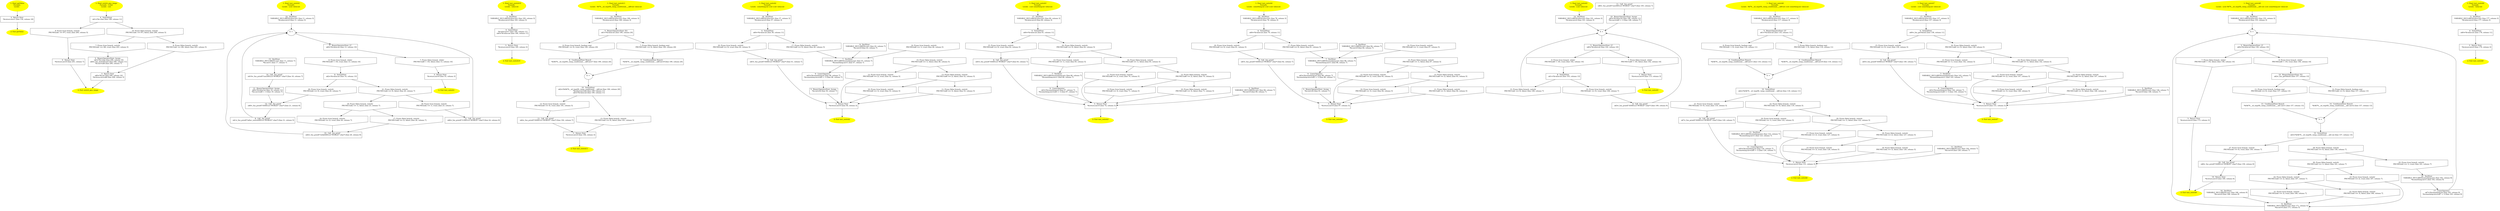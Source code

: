 /* @generated */
digraph cfg {
"getValue.faa0c7b1433b0c97fcdc15fa47c8180f_1" [label="1: Start getValue\nFormals: \nLocals:  \n  " color=yellow style=filled]
	

	 "getValue.faa0c7b1433b0c97fcdc15fa47c8180f_1" -> "getValue.faa0c7b1433b0c97fcdc15fa47c8180f_3" ;
"getValue.faa0c7b1433b0c97fcdc15fa47c8180f_2" [label="2: Exit getValue \n  " color=yellow style=filled]
	

"getValue.faa0c7b1433b0c97fcdc15fa47c8180f_3" [label="3:  Return Stmt \n   *&return:int=1 [line 134, column 18]\n " shape="box"]
	

	 "getValue.faa0c7b1433b0c97fcdc15fa47c8180f_3" -> "getValue.faa0c7b1433b0c97fcdc15fa47c8180f_2" ;
"switch_gnu_range.fe09b2428ff32c71bce6cc22d05f5102_1" [label="1: Start switch_gnu_range\nFormals:  c:char\nLocals:  i:int \n  " color=yellow style=filled]
	

	 "switch_gnu_range.fe09b2428ff32c71bce6cc22d05f5102_1" -> "switch_gnu_range.fe09b2428ff32c71bce6cc22d05f5102_4" ;
"switch_gnu_range.fe09b2428ff32c71bce6cc22d05f5102_2" [label="2: Exit switch_gnu_range \n  " color=yellow style=filled]
	

"switch_gnu_range.fe09b2428ff32c71bce6cc22d05f5102_3" [label="3:  Return Stmt \n   n$0=*&i:int [line 209, column 10]\n  *&return:int=n$0 [line 209, column 3]\n " shape="box"]
	

	 "switch_gnu_range.fe09b2428ff32c71bce6cc22d05f5102_3" -> "switch_gnu_range.fe09b2428ff32c71bce6cc22d05f5102_2" ;
"switch_gnu_range.fe09b2428ff32c71bce6cc22d05f5102_4" [label="4:  SwitchStmt \n   n$1=*&c:char [line 199, column 11]\n " shape="box"]
	

	 "switch_gnu_range.fe09b2428ff32c71bce6cc22d05f5102_4" -> "switch_gnu_range.fe09b2428ff32c71bce6cc22d05f5102_9" ;
	 "switch_gnu_range.fe09b2428ff32c71bce6cc22d05f5102_4" -> "switch_gnu_range.fe09b2428ff32c71bce6cc22d05f5102_10" ;
"switch_gnu_range.fe09b2428ff32c71bce6cc22d05f5102_5" [label="5:  BinaryOperatorStmt: Assign \n   n$3=*&c:char [line 206, column 16]\n  n$4=_fun_atoi(n$3:int) [line 206, column 11]\n  *&i:int=n$4 [line 206, column 7]\n " shape="box"]
	

	 "switch_gnu_range.fe09b2428ff32c71bce6cc22d05f5102_5" -> "switch_gnu_range.fe09b2428ff32c71bce6cc22d05f5102_3" ;
"switch_gnu_range.fe09b2428ff32c71bce6cc22d05f5102_6" [label="6:  Return Stmt \n   *&return:int=0 [line 201, column 7]\n " shape="box"]
	

	 "switch_gnu_range.fe09b2428ff32c71bce6cc22d05f5102_6" -> "switch_gnu_range.fe09b2428ff32c71bce6cc22d05f5102_2" ;
"switch_gnu_range.fe09b2428ff32c71bce6cc22d05f5102_7" [label="7: Prune (true branch, switch) \n   PRUNE((n$1 == 48), true); [line 203, column 5]\n " shape="invhouse"]
	

	 "switch_gnu_range.fe09b2428ff32c71bce6cc22d05f5102_7" -> "switch_gnu_range.fe09b2428ff32c71bce6cc22d05f5102_5" ;
"switch_gnu_range.fe09b2428ff32c71bce6cc22d05f5102_8" [label="8: Prune (false branch, switch) \n   PRUNE(!(n$1 == 48), false); [line 203, column 5]\n " shape="invhouse"]
	

	 "switch_gnu_range.fe09b2428ff32c71bce6cc22d05f5102_8" -> "switch_gnu_range.fe09b2428ff32c71bce6cc22d05f5102_3" ;
"switch_gnu_range.fe09b2428ff32c71bce6cc22d05f5102_9" [label="9: Prune (true branch, switch) \n   PRUNE((n$1 == 97), true); [line 200, column 5]\n " shape="invhouse"]
	

	 "switch_gnu_range.fe09b2428ff32c71bce6cc22d05f5102_9" -> "switch_gnu_range.fe09b2428ff32c71bce6cc22d05f5102_6" ;
"switch_gnu_range.fe09b2428ff32c71bce6cc22d05f5102_10" [label="10: Prune (false branch, switch) \n   PRUNE(!(n$1 == 97), false); [line 200, column 5]\n " shape="invhouse"]
	

	 "switch_gnu_range.fe09b2428ff32c71bce6cc22d05f5102_10" -> "switch_gnu_range.fe09b2428ff32c71bce6cc22d05f5102_7" ;
	 "switch_gnu_range.fe09b2428ff32c71bce6cc22d05f5102_10" -> "switch_gnu_range.fe09b2428ff32c71bce6cc22d05f5102_8" ;
"test_switch1.7c92c7e14d1a0ee28a9ab29b22df5d3f_1" [label="1: Start test_switch1\nFormals: \nLocals:  x:int value:int \n  " color=yellow style=filled]
	

	 "test_switch1.7c92c7e14d1a0ee28a9ab29b22df5d3f_1" -> "test_switch1.7c92c7e14d1a0ee28a9ab29b22df5d3f_22" ;
"test_switch1.7c92c7e14d1a0ee28a9ab29b22df5d3f_2" [label="2: Exit test_switch1 \n  " color=yellow style=filled]
	

"test_switch1.7c92c7e14d1a0ee28a9ab29b22df5d3f_3" [label="3:  Return Stmt \n   *&return:int=0 [line 33, column 3]\n " shape="box"]
	

	 "test_switch1.7c92c7e14d1a0ee28a9ab29b22df5d3f_3" -> "test_switch1.7c92c7e14d1a0ee28a9ab29b22df5d3f_2" ;
"test_switch1.7c92c7e14d1a0ee28a9ab29b22df5d3f_4" [label="4: + \n  " ]
	

	 "test_switch1.7c92c7e14d1a0ee28a9ab29b22df5d3f_4" -> "test_switch1.7c92c7e14d1a0ee28a9ab29b22df5d3f_5" ;
"test_switch1.7c92c7e14d1a0ee28a9ab29b22df5d3f_5" [label="5:  BinaryOperatorStmt: LT \n   n$0=*&value:int [line 13, column 10]\n " shape="box"]
	

	 "test_switch1.7c92c7e14d1a0ee28a9ab29b22df5d3f_5" -> "test_switch1.7c92c7e14d1a0ee28a9ab29b22df5d3f_6" ;
	 "test_switch1.7c92c7e14d1a0ee28a9ab29b22df5d3f_5" -> "test_switch1.7c92c7e14d1a0ee28a9ab29b22df5d3f_7" ;
"test_switch1.7c92c7e14d1a0ee28a9ab29b22df5d3f_6" [label="6: Prune (true branch, while) \n   PRUNE((n$0 < 10), true); [line 13, column 10]\n " shape="invhouse"]
	

	 "test_switch1.7c92c7e14d1a0ee28a9ab29b22df5d3f_6" -> "test_switch1.7c92c7e14d1a0ee28a9ab29b22df5d3f_9" ;
"test_switch1.7c92c7e14d1a0ee28a9ab29b22df5d3f_7" [label="7: Prune (false branch, while) \n   PRUNE(!(n$0 < 10), false); [line 13, column 10]\n " shape="invhouse"]
	

	 "test_switch1.7c92c7e14d1a0ee28a9ab29b22df5d3f_7" -> "test_switch1.7c92c7e14d1a0ee28a9ab29b22df5d3f_3" ;
"test_switch1.7c92c7e14d1a0ee28a9ab29b22df5d3f_8" [label="8:  Call _fun_printf \n   n$1=_fun_printf(\"(after_switch)HELLO WORLD!\":char*) [line 31, column 5]\n " shape="box"]
	

	 "test_switch1.7c92c7e14d1a0ee28a9ab29b22df5d3f_8" -> "test_switch1.7c92c7e14d1a0ee28a9ab29b22df5d3f_4" ;
"test_switch1.7c92c7e14d1a0ee28a9ab29b22df5d3f_9" [label="9:  SwitchStmt \n   n$2=*&value:int [line 14, column 13]\n " shape="box"]
	

	 "test_switch1.7c92c7e14d1a0ee28a9ab29b22df5d3f_9" -> "test_switch1.7c92c7e14d1a0ee28a9ab29b22df5d3f_20" ;
	 "test_switch1.7c92c7e14d1a0ee28a9ab29b22df5d3f_9" -> "test_switch1.7c92c7e14d1a0ee28a9ab29b22df5d3f_21" ;
"test_switch1.7c92c7e14d1a0ee28a9ab29b22df5d3f_10" [label="10:  Call _fun_printf \n   n$4=_fun_printf(\"(2/def)HELLO WORLD!\":char*) [line 28, column 9]\n " shape="box"]
	

	 "test_switch1.7c92c7e14d1a0ee28a9ab29b22df5d3f_10" -> "test_switch1.7c92c7e14d1a0ee28a9ab29b22df5d3f_4" ;
"test_switch1.7c92c7e14d1a0ee28a9ab29b22df5d3f_11" [label="11:  Call _fun_printf \n   n$6=_fun_printf(\"(1)HELLO WORLD!\":char*) [line 24, column 9]\n " shape="box"]
	

	 "test_switch1.7c92c7e14d1a0ee28a9ab29b22df5d3f_11" -> "test_switch1.7c92c7e14d1a0ee28a9ab29b22df5d3f_4" ;
"test_switch1.7c92c7e14d1a0ee28a9ab29b22df5d3f_12" [label="12:  Call _fun_printf \n   n$8=_fun_printf(\"(0)HELLO WORLD!\":char*) [line 21, column 9]\n " shape="box"]
	

	 "test_switch1.7c92c7e14d1a0ee28a9ab29b22df5d3f_12" -> "test_switch1.7c92c7e14d1a0ee28a9ab29b22df5d3f_8" ;
"test_switch1.7c92c7e14d1a0ee28a9ab29b22df5d3f_13" [label="13:  BinaryOperatorStmt: Assign \n   n$9=*&value:int [line 19, column 11]\n  *&x:int=(n$9 + 1) [line 19, column 7]\n " shape="box"]
	

	 "test_switch1.7c92c7e14d1a0ee28a9ab29b22df5d3f_13" -> "test_switch1.7c92c7e14d1a0ee28a9ab29b22df5d3f_12" ;
"test_switch1.7c92c7e14d1a0ee28a9ab29b22df5d3f_14" [label="14:  Call _fun_printf \n   n$10=_fun_printf(\"(out)HELLO WORLD!\":char*) [line 18, column 7]\n " shape="box"]
	

	 "test_switch1.7c92c7e14d1a0ee28a9ab29b22df5d3f_14" -> "test_switch1.7c92c7e14d1a0ee28a9ab29b22df5d3f_13" ;
"test_switch1.7c92c7e14d1a0ee28a9ab29b22df5d3f_15" [label="15:  DeclStmt \n   VARIABLE_DECLARED(x:int); [line 17, column 7]\n  *&x:int=1 [line 17, column 7]\n " shape="box"]
	

	 "test_switch1.7c92c7e14d1a0ee28a9ab29b22df5d3f_15" -> "test_switch1.7c92c7e14d1a0ee28a9ab29b22df5d3f_14" ;
"test_switch1.7c92c7e14d1a0ee28a9ab29b22df5d3f_16" [label="16: Prune (true branch, switch) \n   PRUNE((n$2 == 2), true); [line 26, column 7]\n " shape="invhouse"]
	

	 "test_switch1.7c92c7e14d1a0ee28a9ab29b22df5d3f_16" -> "test_switch1.7c92c7e14d1a0ee28a9ab29b22df5d3f_10" ;
"test_switch1.7c92c7e14d1a0ee28a9ab29b22df5d3f_17" [label="17: Prune (false branch, switch) \n   PRUNE(!(n$2 == 2), false); [line 26, column 7]\n " shape="invhouse"]
	

	 "test_switch1.7c92c7e14d1a0ee28a9ab29b22df5d3f_17" -> "test_switch1.7c92c7e14d1a0ee28a9ab29b22df5d3f_10" ;
"test_switch1.7c92c7e14d1a0ee28a9ab29b22df5d3f_18" [label="18: Prune (true branch, switch) \n   PRUNE((n$2 == 1), true); [line 23, column 7]\n " shape="invhouse"]
	

	 "test_switch1.7c92c7e14d1a0ee28a9ab29b22df5d3f_18" -> "test_switch1.7c92c7e14d1a0ee28a9ab29b22df5d3f_11" ;
"test_switch1.7c92c7e14d1a0ee28a9ab29b22df5d3f_19" [label="19: Prune (false branch, switch) \n   PRUNE(!(n$2 == 1), false); [line 23, column 7]\n " shape="invhouse"]
	

	 "test_switch1.7c92c7e14d1a0ee28a9ab29b22df5d3f_19" -> "test_switch1.7c92c7e14d1a0ee28a9ab29b22df5d3f_16" ;
	 "test_switch1.7c92c7e14d1a0ee28a9ab29b22df5d3f_19" -> "test_switch1.7c92c7e14d1a0ee28a9ab29b22df5d3f_17" ;
"test_switch1.7c92c7e14d1a0ee28a9ab29b22df5d3f_20" [label="20: Prune (true branch, switch) \n   PRUNE((n$2 == 0), true); [line 20, column 7]\n " shape="invhouse"]
	

	 "test_switch1.7c92c7e14d1a0ee28a9ab29b22df5d3f_20" -> "test_switch1.7c92c7e14d1a0ee28a9ab29b22df5d3f_12" ;
"test_switch1.7c92c7e14d1a0ee28a9ab29b22df5d3f_21" [label="21: Prune (false branch, switch) \n   PRUNE(!(n$2 == 0), false); [line 20, column 7]\n " shape="invhouse"]
	

	 "test_switch1.7c92c7e14d1a0ee28a9ab29b22df5d3f_21" -> "test_switch1.7c92c7e14d1a0ee28a9ab29b22df5d3f_18" ;
	 "test_switch1.7c92c7e14d1a0ee28a9ab29b22df5d3f_21" -> "test_switch1.7c92c7e14d1a0ee28a9ab29b22df5d3f_19" ;
"test_switch1.7c92c7e14d1a0ee28a9ab29b22df5d3f_22" [label="22:  DeclStmt \n   VARIABLE_DECLARED(value:int); [line 11, column 3]\n  *&value:int=0 [line 11, column 3]\n " shape="box"]
	

	 "test_switch1.7c92c7e14d1a0ee28a9ab29b22df5d3f_22" -> "test_switch1.7c92c7e14d1a0ee28a9ab29b22df5d3f_4" ;
"test_switch10.8a4170d3888102a2491712a5ad55ad8d_1" [label="1: Start test_switch10\nFormals: \nLocals:  value:int \n  " color=yellow style=filled]
	

	 "test_switch10.8a4170d3888102a2491712a5ad55ad8d_1" -> "test_switch10.8a4170d3888102a2491712a5ad55ad8d_5" ;
"test_switch10.8a4170d3888102a2491712a5ad55ad8d_2" [label="2: Exit test_switch10 \n  " color=yellow style=filled]
	

"test_switch10.8a4170d3888102a2491712a5ad55ad8d_3" [label="3:  Return Stmt \n   *&return:int=0 [line 185, column 3]\n " shape="box"]
	

	 "test_switch10.8a4170d3888102a2491712a5ad55ad8d_3" -> "test_switch10.8a4170d3888102a2491712a5ad55ad8d_2" ;
"test_switch10.8a4170d3888102a2491712a5ad55ad8d_4" [label="4:  SwitchStmt \n   *&value:int=7 [line 184, column 11]\n  n$0=*&value:int [line 184, column 11]\n " shape="box"]
	

	 "test_switch10.8a4170d3888102a2491712a5ad55ad8d_4" -> "test_switch10.8a4170d3888102a2491712a5ad55ad8d_3" ;
"test_switch10.8a4170d3888102a2491712a5ad55ad8d_5" [label="5:  DeclStmt \n   VARIABLE_DECLARED(value:int); [line 183, column 3]\n  *&value:int=0 [line 183, column 3]\n " shape="box"]
	

	 "test_switch10.8a4170d3888102a2491712a5ad55ad8d_5" -> "test_switch10.8a4170d3888102a2491712a5ad55ad8d_4" ;
"test_switch11.a1a6d859e414d268a57ed2a2bb6f8a8e_1" [label="1: Start test_switch11\nFormals: \nLocals:  0$?%__sil_tmpSIL_temp_conditional___n$0:int value:int \n  " color=yellow style=filled]
	

	 "test_switch11.a1a6d859e414d268a57ed2a2bb6f8a8e_1" -> "test_switch11.a1a6d859e414d268a57ed2a2bb6f8a8e_14" ;
"test_switch11.a1a6d859e414d268a57ed2a2bb6f8a8e_2" [label="2: Exit test_switch11 \n  " color=yellow style=filled]
	

"test_switch11.a1a6d859e414d268a57ed2a2bb6f8a8e_3" [label="3:  Return Stmt \n   *&return:int=0 [line 194, column 3]\n " shape="box"]
	

	 "test_switch11.a1a6d859e414d268a57ed2a2bb6f8a8e_3" -> "test_switch11.a1a6d859e414d268a57ed2a2bb6f8a8e_2" ;
"test_switch11.a1a6d859e414d268a57ed2a2bb6f8a8e_4" [label="4: + \n  " ]
	

	 "test_switch11.a1a6d859e414d268a57ed2a2bb6f8a8e_4" -> "test_switch11.a1a6d859e414d268a57ed2a2bb6f8a8e_10" ;
"test_switch11.a1a6d859e414d268a57ed2a2bb6f8a8e_5" [label="5:  BinaryOperatorStmt: EQ \n   n$1=*&value:int [line 190, column 20]\n " shape="box"]
	

	 "test_switch11.a1a6d859e414d268a57ed2a2bb6f8a8e_5" -> "test_switch11.a1a6d859e414d268a57ed2a2bb6f8a8e_6" ;
	 "test_switch11.a1a6d859e414d268a57ed2a2bb6f8a8e_5" -> "test_switch11.a1a6d859e414d268a57ed2a2bb6f8a8e_7" ;
"test_switch11.a1a6d859e414d268a57ed2a2bb6f8a8e_6" [label="6: Prune (true branch, boolean exp) \n   PRUNE((n$1 == 0), true); [line 190, column 20]\n " shape="invhouse"]
	

	 "test_switch11.a1a6d859e414d268a57ed2a2bb6f8a8e_6" -> "test_switch11.a1a6d859e414d268a57ed2a2bb6f8a8e_8" ;
"test_switch11.a1a6d859e414d268a57ed2a2bb6f8a8e_7" [label="7: Prune (false branch, boolean exp) \n   PRUNE(!(n$1 == 0), false); [line 190, column 20]\n " shape="invhouse"]
	

	 "test_switch11.a1a6d859e414d268a57ed2a2bb6f8a8e_7" -> "test_switch11.a1a6d859e414d268a57ed2a2bb6f8a8e_9" ;
"test_switch11.a1a6d859e414d268a57ed2a2bb6f8a8e_8" [label="8:  ConditionalStmt Branch \n   *&0$?%__sil_tmpSIL_temp_conditional___n$0:int=7 [line 190, column 20]\n " shape="box"]
	

	 "test_switch11.a1a6d859e414d268a57ed2a2bb6f8a8e_8" -> "test_switch11.a1a6d859e414d268a57ed2a2bb6f8a8e_4" ;
"test_switch11.a1a6d859e414d268a57ed2a2bb6f8a8e_9" [label="9:  ConditionalStmt Branch \n   *&0$?%__sil_tmpSIL_temp_conditional___n$0:int=9 [line 190, column 20]\n " shape="box"]
	

	 "test_switch11.a1a6d859e414d268a57ed2a2bb6f8a8e_9" -> "test_switch11.a1a6d859e414d268a57ed2a2bb6f8a8e_4" ;
"test_switch11.a1a6d859e414d268a57ed2a2bb6f8a8e_10" [label="10:  SwitchStmt \n   n$2=*&0$?%__sil_tmpSIL_temp_conditional___n$0:int [line 190, column 20]\n  *&value:int=n$2 [line 190, column 11]\n  n$3=*&value:int [line 190, column 11]\n " shape="box"]
	

	 "test_switch11.a1a6d859e414d268a57ed2a2bb6f8a8e_10" -> "test_switch11.a1a6d859e414d268a57ed2a2bb6f8a8e_12" ;
	 "test_switch11.a1a6d859e414d268a57ed2a2bb6f8a8e_10" -> "test_switch11.a1a6d859e414d268a57ed2a2bb6f8a8e_13" ;
"test_switch11.a1a6d859e414d268a57ed2a2bb6f8a8e_11" [label="11:  Call _fun_printf \n   n$4=_fun_printf(\"(0)HELLO WORLD!\":char*) [line 192, column 7]\n " shape="box"]
	

	 "test_switch11.a1a6d859e414d268a57ed2a2bb6f8a8e_11" -> "test_switch11.a1a6d859e414d268a57ed2a2bb6f8a8e_3" ;
"test_switch11.a1a6d859e414d268a57ed2a2bb6f8a8e_12" [label="12: Prune (true branch, switch) \n   PRUNE((n$3 == 0), true); [line 191, column 5]\n " shape="invhouse"]
	

	 "test_switch11.a1a6d859e414d268a57ed2a2bb6f8a8e_12" -> "test_switch11.a1a6d859e414d268a57ed2a2bb6f8a8e_11" ;
"test_switch11.a1a6d859e414d268a57ed2a2bb6f8a8e_13" [label="13: Prune (false branch, switch) \n   PRUNE(!(n$3 == 0), false); [line 191, column 5]\n " shape="invhouse"]
	

	 "test_switch11.a1a6d859e414d268a57ed2a2bb6f8a8e_13" -> "test_switch11.a1a6d859e414d268a57ed2a2bb6f8a8e_3" ;
"test_switch11.a1a6d859e414d268a57ed2a2bb6f8a8e_14" [label="14:  DeclStmt \n   VARIABLE_DECLARED(value:int); [line 189, column 3]\n  *&value:int=0 [line 189, column 3]\n " shape="box"]
	

	 "test_switch11.a1a6d859e414d268a57ed2a2bb6f8a8e_14" -> "test_switch11.a1a6d859e414d268a57ed2a2bb6f8a8e_5" ;
"test_switch2.0717c55583f10f472ddb2d73d867e556_1" [label="1: Start test_switch2\nFormals: \nLocals:  something:int z:int x:int value:int \n  " color=yellow style=filled]
	

	 "test_switch2.0717c55583f10f472ddb2d73d867e556_1" -> "test_switch2.0717c55583f10f472ddb2d73d867e556_18" ;
"test_switch2.0717c55583f10f472ddb2d73d867e556_2" [label="2: Exit test_switch2 \n  " color=yellow style=filled]
	

"test_switch2.0717c55583f10f472ddb2d73d867e556_3" [label="3:  Return Stmt \n   *&return:int=0 [line 56, column 3]\n " shape="box"]
	

	 "test_switch2.0717c55583f10f472ddb2d73d867e556_3" -> "test_switch2.0717c55583f10f472ddb2d73d867e556_2" ;
"test_switch2.0717c55583f10f472ddb2d73d867e556_4" [label="4:  SwitchStmt \n   n$0=*&value:int [line 38, column 11]\n " shape="box"]
	

	 "test_switch2.0717c55583f10f472ddb2d73d867e556_4" -> "test_switch2.0717c55583f10f472ddb2d73d867e556_16" ;
	 "test_switch2.0717c55583f10f472ddb2d73d867e556_4" -> "test_switch2.0717c55583f10f472ddb2d73d867e556_17" ;
"test_switch2.0717c55583f10f472ddb2d73d867e556_5" [label="5:  BinaryOperatorStmt: Assign \n   *&z:int=42 [line 50, column 7]\n " shape="box"]
	

	 "test_switch2.0717c55583f10f472ddb2d73d867e556_5" -> "test_switch2.0717c55583f10f472ddb2d73d867e556_3" ;
"test_switch2.0717c55583f10f472ddb2d73d867e556_6" [label="6:  UnaryOperator \n   n$3=*&something:int [line 48, column 7]\n  *&something:int=(n$3 + 1) [line 48, column 7]\n " shape="box"]
	

	 "test_switch2.0717c55583f10f472ddb2d73d867e556_6" -> "test_switch2.0717c55583f10f472ddb2d73d867e556_5" ;
"test_switch2.0717c55583f10f472ddb2d73d867e556_7" [label="7:  DeclStmt \n   VARIABLE_DECLARED(something:int); [line 47, column 7]\n  *&something:int=1 [line 47, column 7]\n " shape="box"]
	

	 "test_switch2.0717c55583f10f472ddb2d73d867e556_7" -> "test_switch2.0717c55583f10f472ddb2d73d867e556_6" ;
"test_switch2.0717c55583f10f472ddb2d73d867e556_8" [label="8:  DeclStmt \n   VARIABLE_DECLARED(z:int); [line 43, column 7]\n  *&z:int=9 [line 43, column 7]\n " shape="box"]
	

	 "test_switch2.0717c55583f10f472ddb2d73d867e556_8" -> "test_switch2.0717c55583f10f472ddb2d73d867e556_7" ;
"test_switch2.0717c55583f10f472ddb2d73d867e556_9" [label="9:  Call _fun_printf \n   n$5=_fun_printf(\"(0)HELLO WORLD!\":char*) [line 41, column 7]\n " shape="box"]
	

	 "test_switch2.0717c55583f10f472ddb2d73d867e556_9" -> "test_switch2.0717c55583f10f472ddb2d73d867e556_3" ;
"test_switch2.0717c55583f10f472ddb2d73d867e556_10" [label="10: Prune (true branch, switch) \n   PRUNE((n$0 == 3), true); [line 53, column 5]\n " shape="invhouse"]
	

	 "test_switch2.0717c55583f10f472ddb2d73d867e556_10" -> "test_switch2.0717c55583f10f472ddb2d73d867e556_3" ;
"test_switch2.0717c55583f10f472ddb2d73d867e556_11" [label="11: Prune (false branch, switch) \n   PRUNE(!(n$0 == 3), false); [line 53, column 5]\n " shape="invhouse"]
	

	 "test_switch2.0717c55583f10f472ddb2d73d867e556_11" -> "test_switch2.0717c55583f10f472ddb2d73d867e556_3" ;
"test_switch2.0717c55583f10f472ddb2d73d867e556_12" [label="12: Prune (true branch, switch) \n   PRUNE((n$0 == 2), true); [line 52, column 5]\n " shape="invhouse"]
	

	 "test_switch2.0717c55583f10f472ddb2d73d867e556_12" -> "test_switch2.0717c55583f10f472ddb2d73d867e556_3" ;
"test_switch2.0717c55583f10f472ddb2d73d867e556_13" [label="13: Prune (false branch, switch) \n   PRUNE(!(n$0 == 2), false); [line 52, column 5]\n " shape="invhouse"]
	

	 "test_switch2.0717c55583f10f472ddb2d73d867e556_13" -> "test_switch2.0717c55583f10f472ddb2d73d867e556_10" ;
	 "test_switch2.0717c55583f10f472ddb2d73d867e556_13" -> "test_switch2.0717c55583f10f472ddb2d73d867e556_11" ;
"test_switch2.0717c55583f10f472ddb2d73d867e556_14" [label="14: Prune (true branch, switch) \n   PRUNE((n$0 == 1), true); [line 46, column 5]\n " shape="invhouse"]
	

	 "test_switch2.0717c55583f10f472ddb2d73d867e556_14" -> "test_switch2.0717c55583f10f472ddb2d73d867e556_7" ;
"test_switch2.0717c55583f10f472ddb2d73d867e556_15" [label="15: Prune (false branch, switch) \n   PRUNE(!(n$0 == 1), false); [line 46, column 5]\n " shape="invhouse"]
	

	 "test_switch2.0717c55583f10f472ddb2d73d867e556_15" -> "test_switch2.0717c55583f10f472ddb2d73d867e556_12" ;
	 "test_switch2.0717c55583f10f472ddb2d73d867e556_15" -> "test_switch2.0717c55583f10f472ddb2d73d867e556_13" ;
"test_switch2.0717c55583f10f472ddb2d73d867e556_16" [label="16: Prune (true branch, switch) \n   PRUNE((n$0 == 0), true); [line 40, column 5]\n " shape="invhouse"]
	

	 "test_switch2.0717c55583f10f472ddb2d73d867e556_16" -> "test_switch2.0717c55583f10f472ddb2d73d867e556_9" ;
"test_switch2.0717c55583f10f472ddb2d73d867e556_17" [label="17: Prune (false branch, switch) \n   PRUNE(!(n$0 == 0), false); [line 40, column 5]\n " shape="invhouse"]
	

	 "test_switch2.0717c55583f10f472ddb2d73d867e556_17" -> "test_switch2.0717c55583f10f472ddb2d73d867e556_7" ;
"test_switch2.0717c55583f10f472ddb2d73d867e556_18" [label="18:  DeclStmt \n   VARIABLE_DECLARED(value:int); [line 37, column 3]\n  *&value:int=0 [line 37, column 3]\n " shape="box"]
	

	 "test_switch2.0717c55583f10f472ddb2d73d867e556_18" -> "test_switch2.0717c55583f10f472ddb2d73d867e556_4" ;
"test_switch3.d602e3f7cc0068667fd33a3e54ff193c_1" [label="1: Start test_switch3\nFormals: \nLocals:  z:int something:int value:int \n  " color=yellow style=filled]
	

	 "test_switch3.d602e3f7cc0068667fd33a3e54ff193c_1" -> "test_switch3.d602e3f7cc0068667fd33a3e54ff193c_17" ;
"test_switch3.d602e3f7cc0068667fd33a3e54ff193c_2" [label="2: Exit test_switch3 \n  " color=yellow style=filled]
	

"test_switch3.d602e3f7cc0068667fd33a3e54ff193c_3" [label="3:  Return Stmt \n   *&return:int=0 [line 74, column 3]\n " shape="box"]
	

	 "test_switch3.d602e3f7cc0068667fd33a3e54ff193c_3" -> "test_switch3.d602e3f7cc0068667fd33a3e54ff193c_2" ;
"test_switch3.d602e3f7cc0068667fd33a3e54ff193c_4" [label="4:  SwitchStmt \n   n$0=*&value:int [line 61, column 11]\n " shape="box"]
	

	 "test_switch3.d602e3f7cc0068667fd33a3e54ff193c_4" -> "test_switch3.d602e3f7cc0068667fd33a3e54ff193c_15" ;
	 "test_switch3.d602e3f7cc0068667fd33a3e54ff193c_4" -> "test_switch3.d602e3f7cc0068667fd33a3e54ff193c_16" ;
"test_switch3.d602e3f7cc0068667fd33a3e54ff193c_5" [label="5:  DeclStmt \n   VARIABLE_DECLARED(z:int); [line 69, column 7]\n  *&z:int=9 [line 69, column 7]\n " shape="box"]
	

	 "test_switch3.d602e3f7cc0068667fd33a3e54ff193c_5" -> "test_switch3.d602e3f7cc0068667fd33a3e54ff193c_3" ;
"test_switch3.d602e3f7cc0068667fd33a3e54ff193c_6" [label="6:  UnaryOperator \n   n$3=*&something:int [line 67, column 7]\n  *&something:int=(n$3 + 1) [line 67, column 7]\n " shape="box"]
	

	 "test_switch3.d602e3f7cc0068667fd33a3e54ff193c_6" -> "test_switch3.d602e3f7cc0068667fd33a3e54ff193c_3" ;
"test_switch3.d602e3f7cc0068667fd33a3e54ff193c_7" [label="7:  DeclStmt \n   VARIABLE_DECLARED(something:int); [line 66, column 7]\n  *&something:int=1 [line 66, column 7]\n " shape="box"]
	

	 "test_switch3.d602e3f7cc0068667fd33a3e54ff193c_7" -> "test_switch3.d602e3f7cc0068667fd33a3e54ff193c_6" ;
"test_switch3.d602e3f7cc0068667fd33a3e54ff193c_8" [label="8:  Call _fun_printf \n   n$5=_fun_printf(\"(0)HELLO WORLD!\":char*) [line 63, column 7]\n " shape="box"]
	

	 "test_switch3.d602e3f7cc0068667fd33a3e54ff193c_8" -> "test_switch3.d602e3f7cc0068667fd33a3e54ff193c_3" ;
"test_switch3.d602e3f7cc0068667fd33a3e54ff193c_9" [label="9: Prune (true branch, switch) \n   PRUNE((n$0 == 3), true); [line 71, column 5]\n " shape="invhouse"]
	

	 "test_switch3.d602e3f7cc0068667fd33a3e54ff193c_9" -> "test_switch3.d602e3f7cc0068667fd33a3e54ff193c_3" ;
"test_switch3.d602e3f7cc0068667fd33a3e54ff193c_10" [label="10: Prune (false branch, switch) \n   PRUNE(!(n$0 == 3), false); [line 71, column 5]\n " shape="invhouse"]
	

	 "test_switch3.d602e3f7cc0068667fd33a3e54ff193c_10" -> "test_switch3.d602e3f7cc0068667fd33a3e54ff193c_3" ;
"test_switch3.d602e3f7cc0068667fd33a3e54ff193c_11" [label="11: Prune (true branch, switch) \n   PRUNE((n$0 == 2), true); [line 70, column 5]\n " shape="invhouse"]
	

	 "test_switch3.d602e3f7cc0068667fd33a3e54ff193c_11" -> "test_switch3.d602e3f7cc0068667fd33a3e54ff193c_3" ;
"test_switch3.d602e3f7cc0068667fd33a3e54ff193c_12" [label="12: Prune (false branch, switch) \n   PRUNE(!(n$0 == 2), false); [line 70, column 5]\n " shape="invhouse"]
	

	 "test_switch3.d602e3f7cc0068667fd33a3e54ff193c_12" -> "test_switch3.d602e3f7cc0068667fd33a3e54ff193c_9" ;
	 "test_switch3.d602e3f7cc0068667fd33a3e54ff193c_12" -> "test_switch3.d602e3f7cc0068667fd33a3e54ff193c_10" ;
"test_switch3.d602e3f7cc0068667fd33a3e54ff193c_13" [label="13: Prune (true branch, switch) \n   PRUNE((n$0 == 1), true); [line 65, column 5]\n " shape="invhouse"]
	

	 "test_switch3.d602e3f7cc0068667fd33a3e54ff193c_13" -> "test_switch3.d602e3f7cc0068667fd33a3e54ff193c_7" ;
"test_switch3.d602e3f7cc0068667fd33a3e54ff193c_14" [label="14: Prune (false branch, switch) \n   PRUNE(!(n$0 == 1), false); [line 65, column 5]\n " shape="invhouse"]
	

	 "test_switch3.d602e3f7cc0068667fd33a3e54ff193c_14" -> "test_switch3.d602e3f7cc0068667fd33a3e54ff193c_11" ;
	 "test_switch3.d602e3f7cc0068667fd33a3e54ff193c_14" -> "test_switch3.d602e3f7cc0068667fd33a3e54ff193c_12" ;
"test_switch3.d602e3f7cc0068667fd33a3e54ff193c_15" [label="15: Prune (true branch, switch) \n   PRUNE((n$0 == 0), true); [line 62, column 5]\n " shape="invhouse"]
	

	 "test_switch3.d602e3f7cc0068667fd33a3e54ff193c_15" -> "test_switch3.d602e3f7cc0068667fd33a3e54ff193c_8" ;
"test_switch3.d602e3f7cc0068667fd33a3e54ff193c_16" [label="16: Prune (false branch, switch) \n   PRUNE(!(n$0 == 0), false); [line 62, column 5]\n " shape="invhouse"]
	

	 "test_switch3.d602e3f7cc0068667fd33a3e54ff193c_16" -> "test_switch3.d602e3f7cc0068667fd33a3e54ff193c_13" ;
	 "test_switch3.d602e3f7cc0068667fd33a3e54ff193c_16" -> "test_switch3.d602e3f7cc0068667fd33a3e54ff193c_14" ;
"test_switch3.d602e3f7cc0068667fd33a3e54ff193c_17" [label="17:  DeclStmt \n   VARIABLE_DECLARED(value:int); [line 60, column 3]\n  *&value:int=0 [line 60, column 3]\n " shape="box"]
	

	 "test_switch3.d602e3f7cc0068667fd33a3e54ff193c_17" -> "test_switch3.d602e3f7cc0068667fd33a3e54ff193c_4" ;
"test_switch4.70d4e6e8539e8d1ee3505d4562bc236d_1" [label="1: Start test_switch4\nFormals: \nLocals:  something:int z:int x:int value:int \n  " color=yellow style=filled]
	

	 "test_switch4.70d4e6e8539e8d1ee3505d4562bc236d_1" -> "test_switch4.70d4e6e8539e8d1ee3505d4562bc236d_18" ;
"test_switch4.70d4e6e8539e8d1ee3505d4562bc236d_2" [label="2: Exit test_switch4 \n  " color=yellow style=filled]
	

"test_switch4.70d4e6e8539e8d1ee3505d4562bc236d_3" [label="3:  Return Stmt \n   *&return:int=0 [line 97, column 3]\n " shape="box"]
	

	 "test_switch4.70d4e6e8539e8d1ee3505d4562bc236d_3" -> "test_switch4.70d4e6e8539e8d1ee3505d4562bc236d_2" ;
"test_switch4.70d4e6e8539e8d1ee3505d4562bc236d_4" [label="4:  SwitchStmt \n   n$0=*&value:int [line 79, column 11]\n " shape="box"]
	

	 "test_switch4.70d4e6e8539e8d1ee3505d4562bc236d_4" -> "test_switch4.70d4e6e8539e8d1ee3505d4562bc236d_16" ;
	 "test_switch4.70d4e6e8539e8d1ee3505d4562bc236d_4" -> "test_switch4.70d4e6e8539e8d1ee3505d4562bc236d_17" ;
"test_switch4.70d4e6e8539e8d1ee3505d4562bc236d_5" [label="5:  BinaryOperatorStmt: Assign \n   *&z:int=42 [line 91, column 7]\n " shape="box"]
	

	 "test_switch4.70d4e6e8539e8d1ee3505d4562bc236d_5" -> "test_switch4.70d4e6e8539e8d1ee3505d4562bc236d_3" ;
"test_switch4.70d4e6e8539e8d1ee3505d4562bc236d_6" [label="6:  UnaryOperator \n   n$3=*&something:int [line 89, column 7]\n  *&something:int=(n$3 + 1) [line 89, column 7]\n " shape="box"]
	

	 "test_switch4.70d4e6e8539e8d1ee3505d4562bc236d_6" -> "test_switch4.70d4e6e8539e8d1ee3505d4562bc236d_5" ;
"test_switch4.70d4e6e8539e8d1ee3505d4562bc236d_7" [label="7:  DeclStmt \n   VARIABLE_DECLARED(something:int); [line 88, column 7]\n  *&something:int=1 [line 88, column 7]\n " shape="box"]
	

	 "test_switch4.70d4e6e8539e8d1ee3505d4562bc236d_7" -> "test_switch4.70d4e6e8539e8d1ee3505d4562bc236d_6" ;
"test_switch4.70d4e6e8539e8d1ee3505d4562bc236d_8" [label="8:  DeclStmt \n   VARIABLE_DECLARED(z:int); [line 84, column 7]\n  *&z:int=9 [line 84, column 7]\n " shape="box"]
	

	 "test_switch4.70d4e6e8539e8d1ee3505d4562bc236d_8" -> "test_switch4.70d4e6e8539e8d1ee3505d4562bc236d_7" ;
"test_switch4.70d4e6e8539e8d1ee3505d4562bc236d_9" [label="9:  Call _fun_printf \n   n$5=_fun_printf(\"(0)HELLO WORLD!\":char*) [line 82, column 7]\n " shape="box"]
	

	 "test_switch4.70d4e6e8539e8d1ee3505d4562bc236d_9" -> "test_switch4.70d4e6e8539e8d1ee3505d4562bc236d_3" ;
"test_switch4.70d4e6e8539e8d1ee3505d4562bc236d_10" [label="10: Prune (true branch, switch) \n   PRUNE((n$0 == 3), true); [line 94, column 5]\n " shape="invhouse"]
	

	 "test_switch4.70d4e6e8539e8d1ee3505d4562bc236d_10" -> "test_switch4.70d4e6e8539e8d1ee3505d4562bc236d_3" ;
"test_switch4.70d4e6e8539e8d1ee3505d4562bc236d_11" [label="11: Prune (false branch, switch) \n   PRUNE(!(n$0 == 3), false); [line 94, column 5]\n " shape="invhouse"]
	

	 "test_switch4.70d4e6e8539e8d1ee3505d4562bc236d_11" -> "test_switch4.70d4e6e8539e8d1ee3505d4562bc236d_3" ;
"test_switch4.70d4e6e8539e8d1ee3505d4562bc236d_12" [label="12: Prune (true branch, switch) \n   PRUNE((n$0 == 2), true); [line 93, column 5]\n " shape="invhouse"]
	

	 "test_switch4.70d4e6e8539e8d1ee3505d4562bc236d_12" -> "test_switch4.70d4e6e8539e8d1ee3505d4562bc236d_3" ;
"test_switch4.70d4e6e8539e8d1ee3505d4562bc236d_13" [label="13: Prune (false branch, switch) \n   PRUNE(!(n$0 == 2), false); [line 93, column 5]\n " shape="invhouse"]
	

	 "test_switch4.70d4e6e8539e8d1ee3505d4562bc236d_13" -> "test_switch4.70d4e6e8539e8d1ee3505d4562bc236d_10" ;
	 "test_switch4.70d4e6e8539e8d1ee3505d4562bc236d_13" -> "test_switch4.70d4e6e8539e8d1ee3505d4562bc236d_11" ;
"test_switch4.70d4e6e8539e8d1ee3505d4562bc236d_14" [label="14: Prune (true branch, switch) \n   PRUNE((n$0 == 1), true); [line 87, column 5]\n " shape="invhouse"]
	

	 "test_switch4.70d4e6e8539e8d1ee3505d4562bc236d_14" -> "test_switch4.70d4e6e8539e8d1ee3505d4562bc236d_7" ;
"test_switch4.70d4e6e8539e8d1ee3505d4562bc236d_15" [label="15: Prune (false branch, switch) \n   PRUNE(!(n$0 == 1), false); [line 87, column 5]\n " shape="invhouse"]
	

	 "test_switch4.70d4e6e8539e8d1ee3505d4562bc236d_15" -> "test_switch4.70d4e6e8539e8d1ee3505d4562bc236d_12" ;
	 "test_switch4.70d4e6e8539e8d1ee3505d4562bc236d_15" -> "test_switch4.70d4e6e8539e8d1ee3505d4562bc236d_13" ;
"test_switch4.70d4e6e8539e8d1ee3505d4562bc236d_16" [label="16: Prune (true branch, switch) \n   PRUNE((n$0 == 0), true); [line 81, column 5]\n " shape="invhouse"]
	

	 "test_switch4.70d4e6e8539e8d1ee3505d4562bc236d_16" -> "test_switch4.70d4e6e8539e8d1ee3505d4562bc236d_9" ;
"test_switch4.70d4e6e8539e8d1ee3505d4562bc236d_17" [label="17: Prune (false branch, switch) \n   PRUNE(!(n$0 == 0), false); [line 81, column 5]\n " shape="invhouse"]
	

	 "test_switch4.70d4e6e8539e8d1ee3505d4562bc236d_17" -> "test_switch4.70d4e6e8539e8d1ee3505d4562bc236d_7" ;
"test_switch4.70d4e6e8539e8d1ee3505d4562bc236d_18" [label="18:  DeclStmt \n   VARIABLE_DECLARED(value:int); [line 78, column 3]\n  *&value:int=0 [line 78, column 3]\n " shape="box"]
	

	 "test_switch4.70d4e6e8539e8d1ee3505d4562bc236d_18" -> "test_switch4.70d4e6e8539e8d1ee3505d4562bc236d_4" ;
"test_switch5.1d93fcc376cd01517eabe22cb325bcfd_1" [label="1: Start test_switch5\nFormals: \nLocals:  x:int value:int \n  " color=yellow style=filled]
	

	 "test_switch5.1d93fcc376cd01517eabe22cb325bcfd_1" -> "test_switch5.1d93fcc376cd01517eabe22cb325bcfd_14" ;
"test_switch5.1d93fcc376cd01517eabe22cb325bcfd_2" [label="2: Exit test_switch5 \n  " color=yellow style=filled]
	

"test_switch5.1d93fcc376cd01517eabe22cb325bcfd_3" [label="3:  Return Stmt \n   *&return:int=0 [line 113, column 3]\n " shape="box"]
	

	 "test_switch5.1d93fcc376cd01517eabe22cb325bcfd_3" -> "test_switch5.1d93fcc376cd01517eabe22cb325bcfd_2" ;
"test_switch5.1d93fcc376cd01517eabe22cb325bcfd_4" [label="4: + \n  " ]
	

	 "test_switch5.1d93fcc376cd01517eabe22cb325bcfd_4" -> "test_switch5.1d93fcc376cd01517eabe22cb325bcfd_5" ;
"test_switch5.1d93fcc376cd01517eabe22cb325bcfd_5" [label="5:  BinaryOperatorStmt: LT \n   n$0=*&value:int [line 102, column 10]\n " shape="box"]
	

	 "test_switch5.1d93fcc376cd01517eabe22cb325bcfd_5" -> "test_switch5.1d93fcc376cd01517eabe22cb325bcfd_6" ;
	 "test_switch5.1d93fcc376cd01517eabe22cb325bcfd_5" -> "test_switch5.1d93fcc376cd01517eabe22cb325bcfd_7" ;
"test_switch5.1d93fcc376cd01517eabe22cb325bcfd_6" [label="6: Prune (true branch, while) \n   PRUNE((n$0 < 10), true); [line 102, column 10]\n " shape="invhouse"]
	

	 "test_switch5.1d93fcc376cd01517eabe22cb325bcfd_6" -> "test_switch5.1d93fcc376cd01517eabe22cb325bcfd_8" ;
"test_switch5.1d93fcc376cd01517eabe22cb325bcfd_7" [label="7: Prune (false branch, while) \n   PRUNE(!(n$0 < 10), false); [line 102, column 10]\n " shape="invhouse"]
	

	 "test_switch5.1d93fcc376cd01517eabe22cb325bcfd_7" -> "test_switch5.1d93fcc376cd01517eabe22cb325bcfd_3" ;
"test_switch5.1d93fcc376cd01517eabe22cb325bcfd_8" [label="8:  SwitchStmt \n   n$1=*&value:int [line 103, column 13]\n " shape="box"]
	

	 "test_switch5.1d93fcc376cd01517eabe22cb325bcfd_8" -> "test_switch5.1d93fcc376cd01517eabe22cb325bcfd_12" ;
	 "test_switch5.1d93fcc376cd01517eabe22cb325bcfd_8" -> "test_switch5.1d93fcc376cd01517eabe22cb325bcfd_13" ;
"test_switch5.1d93fcc376cd01517eabe22cb325bcfd_9" [label="9:  Call _fun_printf \n   n$3=_fun_printf(\"(0)HELLO WORLD!\":char*) [line 109, column 9]\n " shape="box"]
	

	 "test_switch5.1d93fcc376cd01517eabe22cb325bcfd_9" -> "test_switch5.1d93fcc376cd01517eabe22cb325bcfd_4" ;
"test_switch5.1d93fcc376cd01517eabe22cb325bcfd_10" [label="10:  BinaryOperatorStmt: Assign \n   n$5=*&value:int [line 106, column 11]\n  *&x:int=(n$5 + 1) [line 106, column 7]\n " shape="box"]
	

	 "test_switch5.1d93fcc376cd01517eabe22cb325bcfd_10" -> "test_switch5.1d93fcc376cd01517eabe22cb325bcfd_4" ;
"test_switch5.1d93fcc376cd01517eabe22cb325bcfd_11" [label="11:  Call _fun_printf \n   n$6=_fun_printf(\"(out)HELLO WORLD!\":char*) [line 105, column 7]\n " shape="box"]
	

	 "test_switch5.1d93fcc376cd01517eabe22cb325bcfd_11" -> "test_switch5.1d93fcc376cd01517eabe22cb325bcfd_10" ;
"test_switch5.1d93fcc376cd01517eabe22cb325bcfd_12" [label="12: Prune (true branch, switch) \n   PRUNE((n$1 == 0), true); [line 108, column 7]\n " shape="invhouse"]
	

	 "test_switch5.1d93fcc376cd01517eabe22cb325bcfd_12" -> "test_switch5.1d93fcc376cd01517eabe22cb325bcfd_9" ;
"test_switch5.1d93fcc376cd01517eabe22cb325bcfd_13" [label="13: Prune (false branch, switch) \n   PRUNE(!(n$1 == 0), false); [line 108, column 7]\n " shape="invhouse"]
	

	 "test_switch5.1d93fcc376cd01517eabe22cb325bcfd_13" -> "test_switch5.1d93fcc376cd01517eabe22cb325bcfd_4" ;
"test_switch5.1d93fcc376cd01517eabe22cb325bcfd_14" [label="14:  DeclStmt \n   VARIABLE_DECLARED(value:int); [line 101, column 3]\n  *&value:int=0 [line 101, column 3]\n " shape="box"]
	

	 "test_switch5.1d93fcc376cd01517eabe22cb325bcfd_14" -> "test_switch5.1d93fcc376cd01517eabe22cb325bcfd_4" ;
"test_switch6.a23e54b3840073f4ece330ef3c560915_1" [label="1: Start test_switch6\nFormals: \nLocals:  0$?%__sil_tmpSIL_temp_conditional___n$0:int z:int something:int value:int \n  " color=yellow style=filled]
	

	 "test_switch6.a23e54b3840073f4ece330ef3c560915_1" -> "test_switch6.a23e54b3840073f4ece330ef3c560915_23" ;
"test_switch6.a23e54b3840073f4ece330ef3c560915_2" [label="2: Exit test_switch6 \n  " color=yellow style=filled]
	

"test_switch6.a23e54b3840073f4ece330ef3c560915_3" [label="3:  Return Stmt \n   *&return:int=0 [line 131, column 3]\n " shape="box"]
	

	 "test_switch6.a23e54b3840073f4ece330ef3c560915_3" -> "test_switch6.a23e54b3840073f4ece330ef3c560915_2" ;
"test_switch6.a23e54b3840073f4ece330ef3c560915_4" [label="4: + \n  " ]
	

	 "test_switch6.a23e54b3840073f4ece330ef3c560915_4" -> "test_switch6.a23e54b3840073f4ece330ef3c560915_10" ;
"test_switch6.a23e54b3840073f4ece330ef3c560915_5" [label="5:  BinaryOperatorStmt: GT \n   n$1=*&value:int [line 118, column 11]\n " shape="box"]
	

	 "test_switch6.a23e54b3840073f4ece330ef3c560915_5" -> "test_switch6.a23e54b3840073f4ece330ef3c560915_6" ;
	 "test_switch6.a23e54b3840073f4ece330ef3c560915_5" -> "test_switch6.a23e54b3840073f4ece330ef3c560915_7" ;
"test_switch6.a23e54b3840073f4ece330ef3c560915_6" [label="6: Prune (true branch, boolean exp) \n   PRUNE((n$1 > 0), true); [line 118, column 11]\n " shape="invhouse"]
	

	 "test_switch6.a23e54b3840073f4ece330ef3c560915_6" -> "test_switch6.a23e54b3840073f4ece330ef3c560915_8" ;
"test_switch6.a23e54b3840073f4ece330ef3c560915_7" [label="7: Prune (false branch, boolean exp) \n   PRUNE(!(n$1 > 0), false); [line 118, column 11]\n " shape="invhouse"]
	

	 "test_switch6.a23e54b3840073f4ece330ef3c560915_7" -> "test_switch6.a23e54b3840073f4ece330ef3c560915_9" ;
"test_switch6.a23e54b3840073f4ece330ef3c560915_8" [label="8:  ConditionalStmt Branch \n   *&0$?%__sil_tmpSIL_temp_conditional___n$0:int=1 [line 118, column 11]\n " shape="box"]
	

	 "test_switch6.a23e54b3840073f4ece330ef3c560915_8" -> "test_switch6.a23e54b3840073f4ece330ef3c560915_4" ;
"test_switch6.a23e54b3840073f4ece330ef3c560915_9" [label="9:  ConditionalStmt Branch \n   *&0$?%__sil_tmpSIL_temp_conditional___n$0:int=0 [line 118, column 11]\n " shape="box"]
	

	 "test_switch6.a23e54b3840073f4ece330ef3c560915_9" -> "test_switch6.a23e54b3840073f4ece330ef3c560915_4" ;
"test_switch6.a23e54b3840073f4ece330ef3c560915_10" [label="10:  SwitchStmt \n   n$2=*&0$?%__sil_tmpSIL_temp_conditional___n$0:int [line 118, column 11]\n " shape="box"]
	

	 "test_switch6.a23e54b3840073f4ece330ef3c560915_10" -> "test_switch6.a23e54b3840073f4ece330ef3c560915_21" ;
	 "test_switch6.a23e54b3840073f4ece330ef3c560915_10" -> "test_switch6.a23e54b3840073f4ece330ef3c560915_22" ;
"test_switch6.a23e54b3840073f4ece330ef3c560915_11" [label="11:  DeclStmt \n   VARIABLE_DECLARED(z:int); [line 126, column 7]\n  *&z:int=9 [line 126, column 7]\n " shape="box"]
	

	 "test_switch6.a23e54b3840073f4ece330ef3c560915_11" -> "test_switch6.a23e54b3840073f4ece330ef3c560915_3" ;
"test_switch6.a23e54b3840073f4ece330ef3c560915_12" [label="12:  UnaryOperator \n   n$5=*&something:int [line 124, column 7]\n  *&something:int=(n$5 + 1) [line 124, column 7]\n " shape="box"]
	

	 "test_switch6.a23e54b3840073f4ece330ef3c560915_12" -> "test_switch6.a23e54b3840073f4ece330ef3c560915_3" ;
"test_switch6.a23e54b3840073f4ece330ef3c560915_13" [label="13:  DeclStmt \n   VARIABLE_DECLARED(something:int); [line 123, column 7]\n  *&something:int=1 [line 123, column 7]\n " shape="box"]
	

	 "test_switch6.a23e54b3840073f4ece330ef3c560915_13" -> "test_switch6.a23e54b3840073f4ece330ef3c560915_12" ;
"test_switch6.a23e54b3840073f4ece330ef3c560915_14" [label="14:  Call _fun_printf \n   n$7=_fun_printf(\"(0)HELLO WORLD!\":char*) [line 120, column 7]\n " shape="box"]
	

	 "test_switch6.a23e54b3840073f4ece330ef3c560915_14" -> "test_switch6.a23e54b3840073f4ece330ef3c560915_3" ;
"test_switch6.a23e54b3840073f4ece330ef3c560915_15" [label="15: Prune (true branch, switch) \n   PRUNE((n$2 == 3), true); [line 128, column 5]\n " shape="invhouse"]
	

	 "test_switch6.a23e54b3840073f4ece330ef3c560915_15" -> "test_switch6.a23e54b3840073f4ece330ef3c560915_3" ;
"test_switch6.a23e54b3840073f4ece330ef3c560915_16" [label="16: Prune (false branch, switch) \n   PRUNE(!(n$2 == 3), false); [line 128, column 5]\n " shape="invhouse"]
	

	 "test_switch6.a23e54b3840073f4ece330ef3c560915_16" -> "test_switch6.a23e54b3840073f4ece330ef3c560915_3" ;
"test_switch6.a23e54b3840073f4ece330ef3c560915_17" [label="17: Prune (true branch, switch) \n   PRUNE((n$2 == 2), true); [line 127, column 5]\n " shape="invhouse"]
	

	 "test_switch6.a23e54b3840073f4ece330ef3c560915_17" -> "test_switch6.a23e54b3840073f4ece330ef3c560915_3" ;
"test_switch6.a23e54b3840073f4ece330ef3c560915_18" [label="18: Prune (false branch, switch) \n   PRUNE(!(n$2 == 2), false); [line 127, column 5]\n " shape="invhouse"]
	

	 "test_switch6.a23e54b3840073f4ece330ef3c560915_18" -> "test_switch6.a23e54b3840073f4ece330ef3c560915_15" ;
	 "test_switch6.a23e54b3840073f4ece330ef3c560915_18" -> "test_switch6.a23e54b3840073f4ece330ef3c560915_16" ;
"test_switch6.a23e54b3840073f4ece330ef3c560915_19" [label="19: Prune (true branch, switch) \n   PRUNE((n$2 == 1), true); [line 122, column 5]\n " shape="invhouse"]
	

	 "test_switch6.a23e54b3840073f4ece330ef3c560915_19" -> "test_switch6.a23e54b3840073f4ece330ef3c560915_13" ;
"test_switch6.a23e54b3840073f4ece330ef3c560915_20" [label="20: Prune (false branch, switch) \n   PRUNE(!(n$2 == 1), false); [line 122, column 5]\n " shape="invhouse"]
	

	 "test_switch6.a23e54b3840073f4ece330ef3c560915_20" -> "test_switch6.a23e54b3840073f4ece330ef3c560915_17" ;
	 "test_switch6.a23e54b3840073f4ece330ef3c560915_20" -> "test_switch6.a23e54b3840073f4ece330ef3c560915_18" ;
"test_switch6.a23e54b3840073f4ece330ef3c560915_21" [label="21: Prune (true branch, switch) \n   PRUNE((n$2 == 0), true); [line 119, column 5]\n " shape="invhouse"]
	

	 "test_switch6.a23e54b3840073f4ece330ef3c560915_21" -> "test_switch6.a23e54b3840073f4ece330ef3c560915_14" ;
"test_switch6.a23e54b3840073f4ece330ef3c560915_22" [label="22: Prune (false branch, switch) \n   PRUNE(!(n$2 == 0), false); [line 119, column 5]\n " shape="invhouse"]
	

	 "test_switch6.a23e54b3840073f4ece330ef3c560915_22" -> "test_switch6.a23e54b3840073f4ece330ef3c560915_19" ;
	 "test_switch6.a23e54b3840073f4ece330ef3c560915_22" -> "test_switch6.a23e54b3840073f4ece330ef3c560915_20" ;
"test_switch6.a23e54b3840073f4ece330ef3c560915_23" [label="23:  DeclStmt \n   VARIABLE_DECLARED(value:int); [line 117, column 3]\n  *&value:int=0 [line 117, column 3]\n " shape="box"]
	

	 "test_switch6.a23e54b3840073f4ece330ef3c560915_23" -> "test_switch6.a23e54b3840073f4ece330ef3c560915_5" ;
"test_switch7.8298274f5578f21bdddf71ffa79afcb8_1" [label="1: Start test_switch7\nFormals: \nLocals:  z:int something:int value:int \n  " color=yellow style=filled]
	

	 "test_switch7.8298274f5578f21bdddf71ffa79afcb8_1" -> "test_switch7.8298274f5578f21bdddf71ffa79afcb8_17" ;
"test_switch7.8298274f5578f21bdddf71ffa79afcb8_2" [label="2: Exit test_switch7 \n  " color=yellow style=filled]
	

"test_switch7.8298274f5578f21bdddf71ffa79afcb8_3" [label="3:  Return Stmt \n   *&return:int=0 [line 151, column 3]\n " shape="box"]
	

	 "test_switch7.8298274f5578f21bdddf71ffa79afcb8_3" -> "test_switch7.8298274f5578f21bdddf71ffa79afcb8_2" ;
"test_switch7.8298274f5578f21bdddf71ffa79afcb8_4" [label="4:  SwitchStmt \n   n$0=_fun_getValue() [line 138, column 11]\n " shape="box"]
	

	 "test_switch7.8298274f5578f21bdddf71ffa79afcb8_4" -> "test_switch7.8298274f5578f21bdddf71ffa79afcb8_15" ;
	 "test_switch7.8298274f5578f21bdddf71ffa79afcb8_4" -> "test_switch7.8298274f5578f21bdddf71ffa79afcb8_16" ;
"test_switch7.8298274f5578f21bdddf71ffa79afcb8_5" [label="5:  DeclStmt \n   VARIABLE_DECLARED(z:int); [line 146, column 7]\n  *&z:int=9 [line 146, column 7]\n " shape="box"]
	

	 "test_switch7.8298274f5578f21bdddf71ffa79afcb8_5" -> "test_switch7.8298274f5578f21bdddf71ffa79afcb8_3" ;
"test_switch7.8298274f5578f21bdddf71ffa79afcb8_6" [label="6:  UnaryOperator \n   n$3=*&something:int [line 144, column 7]\n  *&something:int=(n$3 + 1) [line 144, column 7]\n " shape="box"]
	

	 "test_switch7.8298274f5578f21bdddf71ffa79afcb8_6" -> "test_switch7.8298274f5578f21bdddf71ffa79afcb8_3" ;
"test_switch7.8298274f5578f21bdddf71ffa79afcb8_7" [label="7:  DeclStmt \n   VARIABLE_DECLARED(something:int); [line 143, column 7]\n  *&something:int=1 [line 143, column 7]\n " shape="box"]
	

	 "test_switch7.8298274f5578f21bdddf71ffa79afcb8_7" -> "test_switch7.8298274f5578f21bdddf71ffa79afcb8_6" ;
"test_switch7.8298274f5578f21bdddf71ffa79afcb8_8" [label="8:  Call _fun_printf \n   n$5=_fun_printf(\"(0)HELLO WORLD!\":char*) [line 140, column 7]\n " shape="box"]
	

	 "test_switch7.8298274f5578f21bdddf71ffa79afcb8_8" -> "test_switch7.8298274f5578f21bdddf71ffa79afcb8_3" ;
"test_switch7.8298274f5578f21bdddf71ffa79afcb8_9" [label="9: Prune (true branch, switch) \n   PRUNE((n$0 == 3), true); [line 148, column 5]\n " shape="invhouse"]
	

	 "test_switch7.8298274f5578f21bdddf71ffa79afcb8_9" -> "test_switch7.8298274f5578f21bdddf71ffa79afcb8_3" ;
"test_switch7.8298274f5578f21bdddf71ffa79afcb8_10" [label="10: Prune (false branch, switch) \n   PRUNE(!(n$0 == 3), false); [line 148, column 5]\n " shape="invhouse"]
	

	 "test_switch7.8298274f5578f21bdddf71ffa79afcb8_10" -> "test_switch7.8298274f5578f21bdddf71ffa79afcb8_3" ;
"test_switch7.8298274f5578f21bdddf71ffa79afcb8_11" [label="11: Prune (true branch, switch) \n   PRUNE((n$0 == 2), true); [line 147, column 5]\n " shape="invhouse"]
	

	 "test_switch7.8298274f5578f21bdddf71ffa79afcb8_11" -> "test_switch7.8298274f5578f21bdddf71ffa79afcb8_3" ;
"test_switch7.8298274f5578f21bdddf71ffa79afcb8_12" [label="12: Prune (false branch, switch) \n   PRUNE(!(n$0 == 2), false); [line 147, column 5]\n " shape="invhouse"]
	

	 "test_switch7.8298274f5578f21bdddf71ffa79afcb8_12" -> "test_switch7.8298274f5578f21bdddf71ffa79afcb8_9" ;
	 "test_switch7.8298274f5578f21bdddf71ffa79afcb8_12" -> "test_switch7.8298274f5578f21bdddf71ffa79afcb8_10" ;
"test_switch7.8298274f5578f21bdddf71ffa79afcb8_13" [label="13: Prune (true branch, switch) \n   PRUNE((n$0 == 1), true); [line 142, column 5]\n " shape="invhouse"]
	

	 "test_switch7.8298274f5578f21bdddf71ffa79afcb8_13" -> "test_switch7.8298274f5578f21bdddf71ffa79afcb8_7" ;
"test_switch7.8298274f5578f21bdddf71ffa79afcb8_14" [label="14: Prune (false branch, switch) \n   PRUNE(!(n$0 == 1), false); [line 142, column 5]\n " shape="invhouse"]
	

	 "test_switch7.8298274f5578f21bdddf71ffa79afcb8_14" -> "test_switch7.8298274f5578f21bdddf71ffa79afcb8_11" ;
	 "test_switch7.8298274f5578f21bdddf71ffa79afcb8_14" -> "test_switch7.8298274f5578f21bdddf71ffa79afcb8_12" ;
"test_switch7.8298274f5578f21bdddf71ffa79afcb8_15" [label="15: Prune (true branch, switch) \n   PRUNE((n$0 == 0), true); [line 139, column 5]\n " shape="invhouse"]
	

	 "test_switch7.8298274f5578f21bdddf71ffa79afcb8_15" -> "test_switch7.8298274f5578f21bdddf71ffa79afcb8_8" ;
"test_switch7.8298274f5578f21bdddf71ffa79afcb8_16" [label="16: Prune (false branch, switch) \n   PRUNE(!(n$0 == 0), false); [line 139, column 5]\n " shape="invhouse"]
	

	 "test_switch7.8298274f5578f21bdddf71ffa79afcb8_16" -> "test_switch7.8298274f5578f21bdddf71ffa79afcb8_13" ;
	 "test_switch7.8298274f5578f21bdddf71ffa79afcb8_16" -> "test_switch7.8298274f5578f21bdddf71ffa79afcb8_14" ;
"test_switch7.8298274f5578f21bdddf71ffa79afcb8_17" [label="17:  DeclStmt \n   VARIABLE_DECLARED(value:int); [line 137, column 3]\n  *&value:int=0 [line 137, column 3]\n " shape="box"]
	

	 "test_switch7.8298274f5578f21bdddf71ffa79afcb8_17" -> "test_switch7.8298274f5578f21bdddf71ffa79afcb8_4" ;
"test_switch8.6a6653773b94c1bb3f3c90dc1790d1ed_1" [label="1: Start test_switch8\nFormals: \nLocals:  a:int 0$?%__sil_tmpSIL_temp_conditional___n$1:int z:int something:int value:int \n  " color=yellow style=filled]
	

	 "test_switch8.6a6653773b94c1bb3f3c90dc1790d1ed_1" -> "test_switch8.6a6653773b94c1bb3f3c90dc1790d1ed_29" ;
"test_switch8.6a6653773b94c1bb3f3c90dc1790d1ed_2" [label="2: Exit test_switch8 \n  " color=yellow style=filled]
	

"test_switch8.6a6653773b94c1bb3f3c90dc1790d1ed_3" [label="3:  Return Stmt \n   *&return:int=0 [line 173, column 3]\n " shape="box"]
	

	 "test_switch8.6a6653773b94c1bb3f3c90dc1790d1ed_3" -> "test_switch8.6a6653773b94c1bb3f3c90dc1790d1ed_2" ;
"test_switch8.6a6653773b94c1bb3f3c90dc1790d1ed_4" [label="4: + \n  " ]
	

	 "test_switch8.6a6653773b94c1bb3f3c90dc1790d1ed_4" -> "test_switch8.6a6653773b94c1bb3f3c90dc1790d1ed_5" ;
"test_switch8.6a6653773b94c1bb3f3c90dc1790d1ed_5" [label="5:  BinaryOperatorStmt: LT \n   n$0=*&value:int [line 156, column 10]\n " shape="box"]
	

	 "test_switch8.6a6653773b94c1bb3f3c90dc1790d1ed_5" -> "test_switch8.6a6653773b94c1bb3f3c90dc1790d1ed_6" ;
	 "test_switch8.6a6653773b94c1bb3f3c90dc1790d1ed_5" -> "test_switch8.6a6653773b94c1bb3f3c90dc1790d1ed_7" ;
"test_switch8.6a6653773b94c1bb3f3c90dc1790d1ed_6" [label="6: Prune (true branch, while) \n   PRUNE((n$0 < 10), true); [line 156, column 10]\n " shape="invhouse"]
	

	 "test_switch8.6a6653773b94c1bb3f3c90dc1790d1ed_6" -> "test_switch8.6a6653773b94c1bb3f3c90dc1790d1ed_10" ;
"test_switch8.6a6653773b94c1bb3f3c90dc1790d1ed_7" [label="7: Prune (false branch, while) \n   PRUNE(!(n$0 < 10), false); [line 156, column 10]\n " shape="invhouse"]
	

	 "test_switch8.6a6653773b94c1bb3f3c90dc1790d1ed_7" -> "test_switch8.6a6653773b94c1bb3f3c90dc1790d1ed_3" ;
"test_switch8.6a6653773b94c1bb3f3c90dc1790d1ed_8" [label="8:  DeclStmt \n   VARIABLE_DECLARED(a:int); [line 171, column 5]\n  *&a:int=0 [line 171, column 5]\n " shape="box"]
	

	 "test_switch8.6a6653773b94c1bb3f3c90dc1790d1ed_8" -> "test_switch8.6a6653773b94c1bb3f3c90dc1790d1ed_4" ;
"test_switch8.6a6653773b94c1bb3f3c90dc1790d1ed_9" [label="9: + \n  " ]
	

	 "test_switch8.6a6653773b94c1bb3f3c90dc1790d1ed_9" -> "test_switch8.6a6653773b94c1bb3f3c90dc1790d1ed_15" ;
"test_switch8.6a6653773b94c1bb3f3c90dc1790d1ed_10" [label="10:  BinaryOperatorStmt: EQ \n   n$2=_fun_getValue() [line 157, column 13]\n " shape="box"]
	

	 "test_switch8.6a6653773b94c1bb3f3c90dc1790d1ed_10" -> "test_switch8.6a6653773b94c1bb3f3c90dc1790d1ed_11" ;
	 "test_switch8.6a6653773b94c1bb3f3c90dc1790d1ed_10" -> "test_switch8.6a6653773b94c1bb3f3c90dc1790d1ed_12" ;
"test_switch8.6a6653773b94c1bb3f3c90dc1790d1ed_11" [label="11: Prune (true branch, boolean exp) \n   PRUNE((n$2 == 0), true); [line 157, column 13]\n " shape="invhouse"]
	

	 "test_switch8.6a6653773b94c1bb3f3c90dc1790d1ed_11" -> "test_switch8.6a6653773b94c1bb3f3c90dc1790d1ed_13" ;
"test_switch8.6a6653773b94c1bb3f3c90dc1790d1ed_12" [label="12: Prune (false branch, boolean exp) \n   PRUNE(!(n$2 == 0), false); [line 157, column 13]\n " shape="invhouse"]
	

	 "test_switch8.6a6653773b94c1bb3f3c90dc1790d1ed_12" -> "test_switch8.6a6653773b94c1bb3f3c90dc1790d1ed_14" ;
"test_switch8.6a6653773b94c1bb3f3c90dc1790d1ed_13" [label="13:  ConditionalStmt Branch \n   *&0$?%__sil_tmpSIL_temp_conditional___n$1:int=1 [line 157, column 13]\n " shape="box"]
	

	 "test_switch8.6a6653773b94c1bb3f3c90dc1790d1ed_13" -> "test_switch8.6a6653773b94c1bb3f3c90dc1790d1ed_9" ;
"test_switch8.6a6653773b94c1bb3f3c90dc1790d1ed_14" [label="14:  ConditionalStmt Branch \n   *&0$?%__sil_tmpSIL_temp_conditional___n$1:int=2 [line 157, column 13]\n " shape="box"]
	

	 "test_switch8.6a6653773b94c1bb3f3c90dc1790d1ed_14" -> "test_switch8.6a6653773b94c1bb3f3c90dc1790d1ed_9" ;
"test_switch8.6a6653773b94c1bb3f3c90dc1790d1ed_15" [label="15:  SwitchStmt \n   n$3=*&0$?%__sil_tmpSIL_temp_conditional___n$1:int [line 157, column 13]\n " shape="box"]
	

	 "test_switch8.6a6653773b94c1bb3f3c90dc1790d1ed_15" -> "test_switch8.6a6653773b94c1bb3f3c90dc1790d1ed_27" ;
	 "test_switch8.6a6653773b94c1bb3f3c90dc1790d1ed_15" -> "test_switch8.6a6653773b94c1bb3f3c90dc1790d1ed_28" ;
"test_switch8.6a6653773b94c1bb3f3c90dc1790d1ed_16" [label="16:  DeclStmt \n   VARIABLE_DECLARED(z:int); [line 166, column 9]\n  *&z:int=9 [line 166, column 9]\n " shape="box"]
	

	 "test_switch8.6a6653773b94c1bb3f3c90dc1790d1ed_16" -> "test_switch8.6a6653773b94c1bb3f3c90dc1790d1ed_8" ;
"test_switch8.6a6653773b94c1bb3f3c90dc1790d1ed_17" [label="17:  UnaryOperator \n   n$7=*&something:int [line 163, column 9]\n  *&something:int=(n$7 + 1) [line 163, column 9]\n " shape="box"]
	

	 "test_switch8.6a6653773b94c1bb3f3c90dc1790d1ed_17" -> "test_switch8.6a6653773b94c1bb3f3c90dc1790d1ed_4" ;
"test_switch8.6a6653773b94c1bb3f3c90dc1790d1ed_18" [label="18:  DeclStmt \n   VARIABLE_DECLARED(something:int); [line 162, column 9]\n  *&something:int=1 [line 162, column 9]\n " shape="box"]
	

	 "test_switch8.6a6653773b94c1bb3f3c90dc1790d1ed_18" -> "test_switch8.6a6653773b94c1bb3f3c90dc1790d1ed_17" ;
"test_switch8.6a6653773b94c1bb3f3c90dc1790d1ed_19" [label="19:  Return Stmt \n   *&return:int=0 [line 160, column 9]\n " shape="box"]
	

	 "test_switch8.6a6653773b94c1bb3f3c90dc1790d1ed_19" -> "test_switch8.6a6653773b94c1bb3f3c90dc1790d1ed_2" ;
"test_switch8.6a6653773b94c1bb3f3c90dc1790d1ed_20" [label="20:  Call _fun_printf \n   n$8=_fun_printf(\"(0)HELLO WORLD!\":char*) [line 159, column 9]\n " shape="box"]
	

	 "test_switch8.6a6653773b94c1bb3f3c90dc1790d1ed_20" -> "test_switch8.6a6653773b94c1bb3f3c90dc1790d1ed_19" ;
"test_switch8.6a6653773b94c1bb3f3c90dc1790d1ed_21" [label="21: Prune (true branch, switch) \n   PRUNE((n$3 == 3), true); [line 168, column 7]\n " shape="invhouse"]
	

	 "test_switch8.6a6653773b94c1bb3f3c90dc1790d1ed_21" -> "test_switch8.6a6653773b94c1bb3f3c90dc1790d1ed_8" ;
"test_switch8.6a6653773b94c1bb3f3c90dc1790d1ed_22" [label="22: Prune (false branch, switch) \n   PRUNE(!(n$3 == 3), false); [line 168, column 7]\n " shape="invhouse"]
	

	 "test_switch8.6a6653773b94c1bb3f3c90dc1790d1ed_22" -> "test_switch8.6a6653773b94c1bb3f3c90dc1790d1ed_8" ;
"test_switch8.6a6653773b94c1bb3f3c90dc1790d1ed_23" [label="23: Prune (true branch, switch) \n   PRUNE((n$3 == 2), true); [line 167, column 7]\n " shape="invhouse"]
	

	 "test_switch8.6a6653773b94c1bb3f3c90dc1790d1ed_23" -> "test_switch8.6a6653773b94c1bb3f3c90dc1790d1ed_8" ;
"test_switch8.6a6653773b94c1bb3f3c90dc1790d1ed_24" [label="24: Prune (false branch, switch) \n   PRUNE(!(n$3 == 2), false); [line 167, column 7]\n " shape="invhouse"]
	

	 "test_switch8.6a6653773b94c1bb3f3c90dc1790d1ed_24" -> "test_switch8.6a6653773b94c1bb3f3c90dc1790d1ed_21" ;
	 "test_switch8.6a6653773b94c1bb3f3c90dc1790d1ed_24" -> "test_switch8.6a6653773b94c1bb3f3c90dc1790d1ed_22" ;
"test_switch8.6a6653773b94c1bb3f3c90dc1790d1ed_25" [label="25: Prune (true branch, switch) \n   PRUNE((n$3 == 1), true); [line 161, column 7]\n " shape="invhouse"]
	

	 "test_switch8.6a6653773b94c1bb3f3c90dc1790d1ed_25" -> "test_switch8.6a6653773b94c1bb3f3c90dc1790d1ed_18" ;
"test_switch8.6a6653773b94c1bb3f3c90dc1790d1ed_26" [label="26: Prune (false branch, switch) \n   PRUNE(!(n$3 == 1), false); [line 161, column 7]\n " shape="invhouse"]
	

	 "test_switch8.6a6653773b94c1bb3f3c90dc1790d1ed_26" -> "test_switch8.6a6653773b94c1bb3f3c90dc1790d1ed_23" ;
	 "test_switch8.6a6653773b94c1bb3f3c90dc1790d1ed_26" -> "test_switch8.6a6653773b94c1bb3f3c90dc1790d1ed_24" ;
"test_switch8.6a6653773b94c1bb3f3c90dc1790d1ed_27" [label="27: Prune (true branch, switch) \n   PRUNE((n$3 == 0), true); [line 158, column 7]\n " shape="invhouse"]
	

	 "test_switch8.6a6653773b94c1bb3f3c90dc1790d1ed_27" -> "test_switch8.6a6653773b94c1bb3f3c90dc1790d1ed_20" ;
"test_switch8.6a6653773b94c1bb3f3c90dc1790d1ed_28" [label="28: Prune (false branch, switch) \n   PRUNE(!(n$3 == 0), false); [line 158, column 7]\n " shape="invhouse"]
	

	 "test_switch8.6a6653773b94c1bb3f3c90dc1790d1ed_28" -> "test_switch8.6a6653773b94c1bb3f3c90dc1790d1ed_25" ;
	 "test_switch8.6a6653773b94c1bb3f3c90dc1790d1ed_28" -> "test_switch8.6a6653773b94c1bb3f3c90dc1790d1ed_26" ;
"test_switch8.6a6653773b94c1bb3f3c90dc1790d1ed_29" [label="29:  DeclStmt \n   VARIABLE_DECLARED(value:int); [line 155, column 3]\n  *&value:int=0 [line 155, column 3]\n " shape="box"]
	

	 "test_switch8.6a6653773b94c1bb3f3c90dc1790d1ed_29" -> "test_switch8.6a6653773b94c1bb3f3c90dc1790d1ed_4" ;
"test_switch9.f4a96f02ca05cf92a483f69cdfe717b1_1" [label="1: Start test_switch9\nFormals: \nLocals:  value:int \n  " color=yellow style=filled]
	

	 "test_switch9.f4a96f02ca05cf92a483f69cdfe717b1_1" -> "test_switch9.f4a96f02ca05cf92a483f69cdfe717b1_5" ;
"test_switch9.f4a96f02ca05cf92a483f69cdfe717b1_2" [label="2: Exit test_switch9 \n  " color=yellow style=filled]
	

"test_switch9.f4a96f02ca05cf92a483f69cdfe717b1_3" [label="3:  Return Stmt \n   *&return:int=0 [line 179, column 3]\n " shape="box"]
	

	 "test_switch9.f4a96f02ca05cf92a483f69cdfe717b1_3" -> "test_switch9.f4a96f02ca05cf92a483f69cdfe717b1_2" ;
"test_switch9.f4a96f02ca05cf92a483f69cdfe717b1_4" [label="4:  SwitchStmt \n   n$0=*&value:int [line 178, column 11]\n " shape="box"]
	

	 "test_switch9.f4a96f02ca05cf92a483f69cdfe717b1_4" -> "test_switch9.f4a96f02ca05cf92a483f69cdfe717b1_3" ;
"test_switch9.f4a96f02ca05cf92a483f69cdfe717b1_5" [label="5:  DeclStmt \n   VARIABLE_DECLARED(value:int); [line 177, column 3]\n  *&value:int=0 [line 177, column 3]\n " shape="box"]
	

	 "test_switch9.f4a96f02ca05cf92a483f69cdfe717b1_5" -> "test_switch9.f4a96f02ca05cf92a483f69cdfe717b1_4" ;
}
